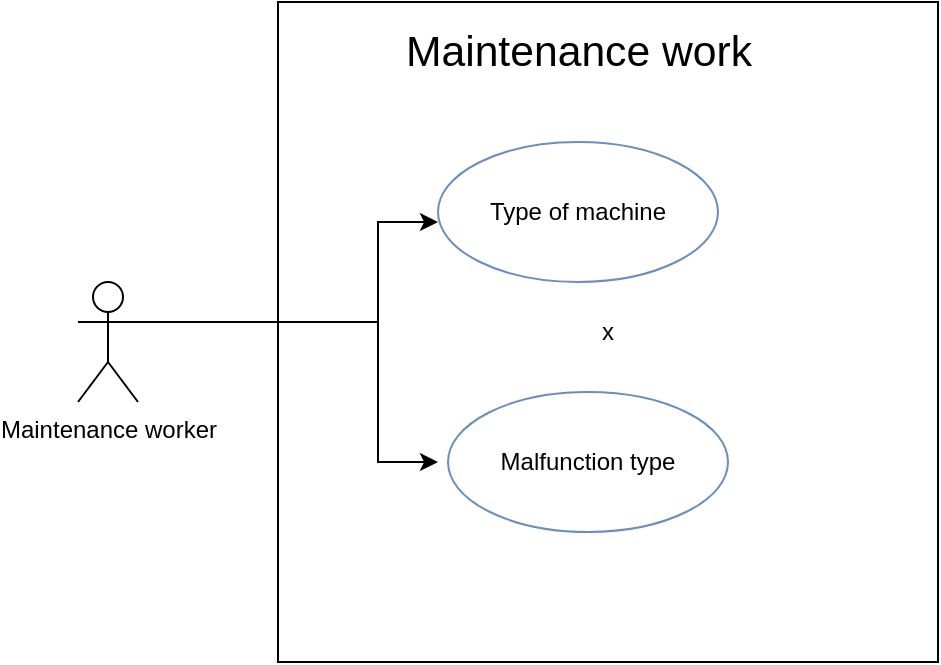 <mxfile version="13.9.9" type="device"><diagram id="g8RmVplTD_TAzRmfQdVv" name="Page-1"><mxGraphModel dx="1024" dy="584" grid="1" gridSize="10" guides="1" tooltips="1" connect="1" arrows="1" fold="1" page="1" pageScale="1" pageWidth="850" pageHeight="1100" math="0" shadow="0"><root><mxCell id="0"/><mxCell id="1" parent="0"/><mxCell id="b1SOsgObbPuvpe04KHEl-4" value="x" style="rounded=0;whiteSpace=wrap;html=1;" parent="1" vertex="1"><mxGeometry x="200" y="50" width="330" height="330" as="geometry"/></mxCell><mxCell id="b1SOsgObbPuvpe04KHEl-5" value="" style="edgeStyle=orthogonalEdgeStyle;rounded=0;orthogonalLoop=1;jettySize=auto;html=1;" parent="1" source="b1SOsgObbPuvpe04KHEl-8" edge="1"><mxGeometry relative="1" as="geometry"><mxPoint x="280" y="160" as="targetPoint"/><Array as="points"><mxPoint x="250" y="210"/><mxPoint x="250" y="160"/></Array></mxGeometry></mxCell><mxCell id="b1SOsgObbPuvpe04KHEl-6" style="edgeStyle=orthogonalEdgeStyle;rounded=0;orthogonalLoop=1;jettySize=auto;html=1;entryX=0;entryY=0.5;entryDx=0;entryDy=0;" parent="1" source="b1SOsgObbPuvpe04KHEl-8" edge="1"><mxGeometry relative="1" as="geometry"><mxPoint x="280" y="280" as="targetPoint"/><Array as="points"><mxPoint x="250" y="210"/><mxPoint x="250" y="280"/></Array></mxGeometry></mxCell><mxCell id="b1SOsgObbPuvpe04KHEl-8" value="Maintenance worker" style="shape=umlActor;verticalLabelPosition=bottom;verticalAlign=top;html=1;outlineConnect=0;" parent="1" vertex="1"><mxGeometry x="100" y="190" width="30" height="60" as="geometry"/></mxCell><mxCell id="b1SOsgObbPuvpe04KHEl-9" value="Malfunction type" style="ellipse;whiteSpace=wrap;html=1;strokeColor=#6c8ebf;fillColor=none;" parent="1" vertex="1"><mxGeometry x="285" y="245" width="140" height="70" as="geometry"/></mxCell><mxCell id="b1SOsgObbPuvpe04KHEl-10" value="Type of machine" style="ellipse;whiteSpace=wrap;html=1;strokeColor=#6c8ebf;fillColor=none;" parent="1" vertex="1"><mxGeometry x="280" y="120" width="140" height="70" as="geometry"/></mxCell><mxCell id="b1SOsgObbPuvpe04KHEl-12" value="&lt;span style=&quot;font-size: 16.0pt ; line-height: 115% ; font-family: &amp;#34;arial&amp;#34; , sans-serif&quot;&gt;Maintenance work&lt;/span&gt;" style="text;html=1;align=center;verticalAlign=middle;resizable=0;points=[];autosize=1;fontSize=19;" parent="1" vertex="1"><mxGeometry x="255" y="60" width="190" height="30" as="geometry"/></mxCell></root></mxGraphModel></diagram></mxfile>